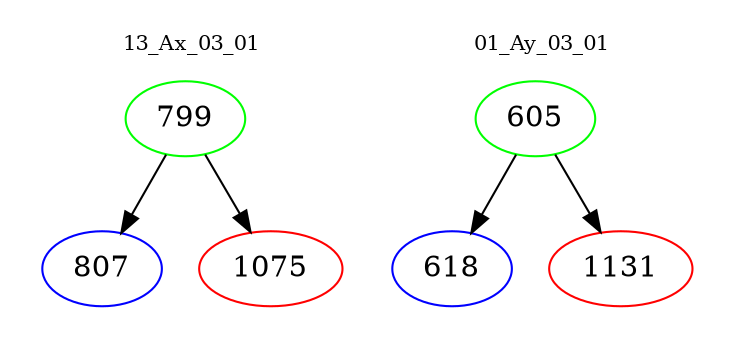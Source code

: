 digraph{
subgraph cluster_0 {
color = white
label = "13_Ax_03_01";
fontsize=10;
T0_799 [label="799", color="green"]
T0_799 -> T0_807 [color="black"]
T0_807 [label="807", color="blue"]
T0_799 -> T0_1075 [color="black"]
T0_1075 [label="1075", color="red"]
}
subgraph cluster_1 {
color = white
label = "01_Ay_03_01";
fontsize=10;
T1_605 [label="605", color="green"]
T1_605 -> T1_618 [color="black"]
T1_618 [label="618", color="blue"]
T1_605 -> T1_1131 [color="black"]
T1_1131 [label="1131", color="red"]
}
}
